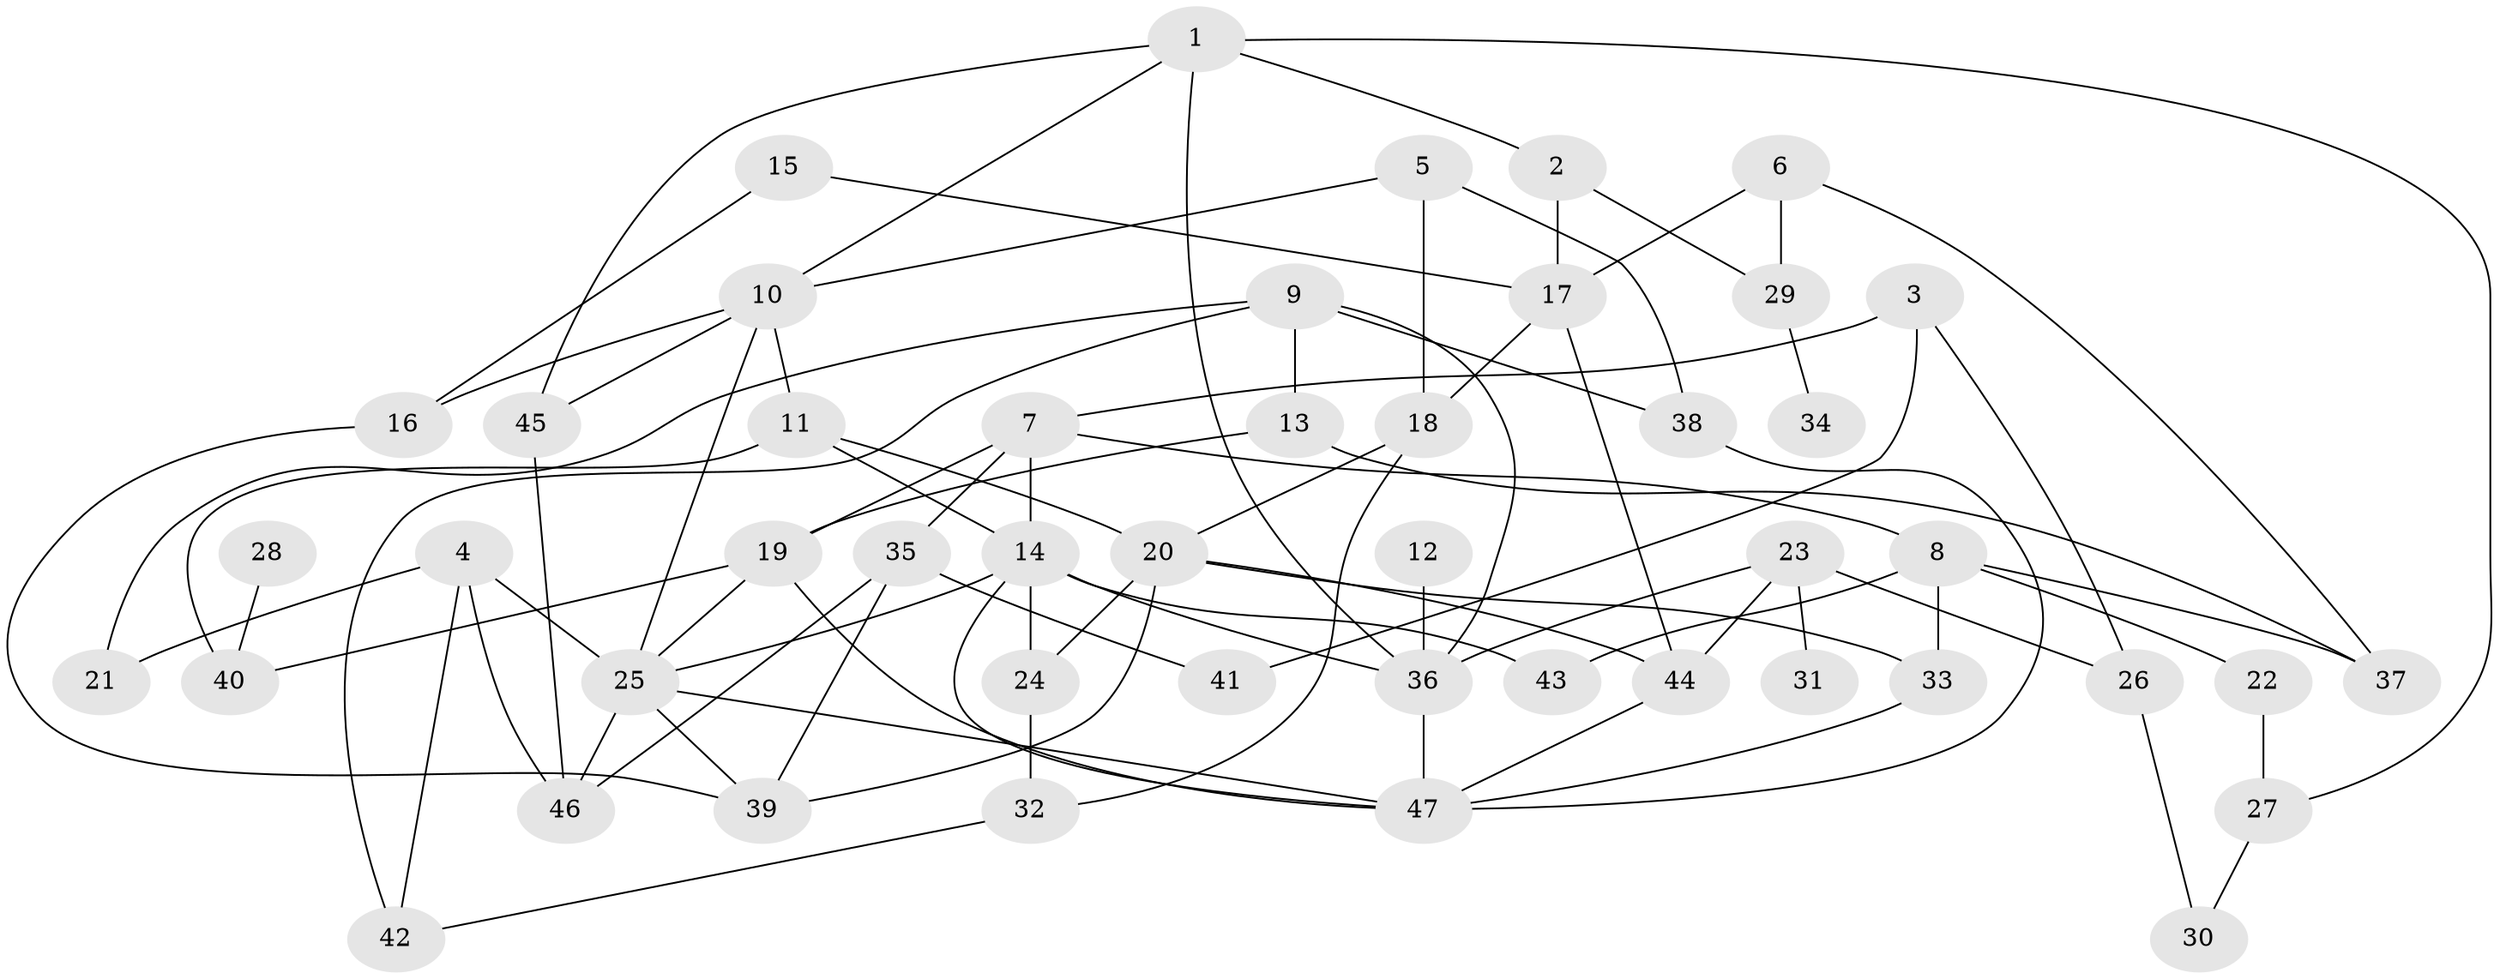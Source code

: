 // original degree distribution, {7: 0.02127659574468085, 4: 0.11702127659574468, 3: 0.26595744680851063, 9: 0.010638297872340425, 6: 0.0425531914893617, 5: 0.07446808510638298, 1: 0.24468085106382978, 2: 0.22340425531914893}
// Generated by graph-tools (version 1.1) at 2025/36/03/04/25 23:36:09]
// undirected, 47 vertices, 84 edges
graph export_dot {
  node [color=gray90,style=filled];
  1;
  2;
  3;
  4;
  5;
  6;
  7;
  8;
  9;
  10;
  11;
  12;
  13;
  14;
  15;
  16;
  17;
  18;
  19;
  20;
  21;
  22;
  23;
  24;
  25;
  26;
  27;
  28;
  29;
  30;
  31;
  32;
  33;
  34;
  35;
  36;
  37;
  38;
  39;
  40;
  41;
  42;
  43;
  44;
  45;
  46;
  47;
  1 -- 2 [weight=1.0];
  1 -- 10 [weight=1.0];
  1 -- 27 [weight=1.0];
  1 -- 36 [weight=1.0];
  1 -- 45 [weight=1.0];
  2 -- 17 [weight=1.0];
  2 -- 29 [weight=1.0];
  3 -- 7 [weight=1.0];
  3 -- 26 [weight=1.0];
  3 -- 41 [weight=1.0];
  4 -- 21 [weight=1.0];
  4 -- 25 [weight=1.0];
  4 -- 42 [weight=1.0];
  4 -- 46 [weight=1.0];
  5 -- 10 [weight=1.0];
  5 -- 18 [weight=1.0];
  5 -- 38 [weight=1.0];
  6 -- 17 [weight=1.0];
  6 -- 29 [weight=1.0];
  6 -- 37 [weight=1.0];
  7 -- 8 [weight=1.0];
  7 -- 14 [weight=1.0];
  7 -- 19 [weight=1.0];
  7 -- 35 [weight=1.0];
  8 -- 22 [weight=1.0];
  8 -- 33 [weight=2.0];
  8 -- 37 [weight=1.0];
  8 -- 43 [weight=1.0];
  9 -- 13 [weight=1.0];
  9 -- 21 [weight=1.0];
  9 -- 36 [weight=1.0];
  9 -- 38 [weight=1.0];
  9 -- 42 [weight=1.0];
  10 -- 11 [weight=1.0];
  10 -- 16 [weight=1.0];
  10 -- 25 [weight=1.0];
  10 -- 45 [weight=1.0];
  11 -- 14 [weight=1.0];
  11 -- 20 [weight=1.0];
  11 -- 40 [weight=1.0];
  12 -- 36 [weight=1.0];
  13 -- 19 [weight=1.0];
  13 -- 37 [weight=1.0];
  14 -- 24 [weight=1.0];
  14 -- 25 [weight=1.0];
  14 -- 36 [weight=1.0];
  14 -- 43 [weight=2.0];
  14 -- 47 [weight=1.0];
  15 -- 16 [weight=1.0];
  15 -- 17 [weight=1.0];
  16 -- 39 [weight=1.0];
  17 -- 18 [weight=1.0];
  17 -- 44 [weight=1.0];
  18 -- 20 [weight=1.0];
  18 -- 32 [weight=1.0];
  19 -- 25 [weight=1.0];
  19 -- 40 [weight=1.0];
  19 -- 47 [weight=1.0];
  20 -- 24 [weight=1.0];
  20 -- 33 [weight=1.0];
  20 -- 39 [weight=1.0];
  20 -- 44 [weight=1.0];
  22 -- 27 [weight=1.0];
  23 -- 26 [weight=1.0];
  23 -- 31 [weight=1.0];
  23 -- 36 [weight=1.0];
  23 -- 44 [weight=1.0];
  24 -- 32 [weight=1.0];
  25 -- 39 [weight=1.0];
  25 -- 46 [weight=1.0];
  25 -- 47 [weight=1.0];
  26 -- 30 [weight=1.0];
  27 -- 30 [weight=1.0];
  28 -- 40 [weight=1.0];
  29 -- 34 [weight=1.0];
  32 -- 42 [weight=1.0];
  33 -- 47 [weight=1.0];
  35 -- 39 [weight=1.0];
  35 -- 41 [weight=1.0];
  35 -- 46 [weight=1.0];
  36 -- 47 [weight=1.0];
  38 -- 47 [weight=1.0];
  44 -- 47 [weight=1.0];
  45 -- 46 [weight=1.0];
}
